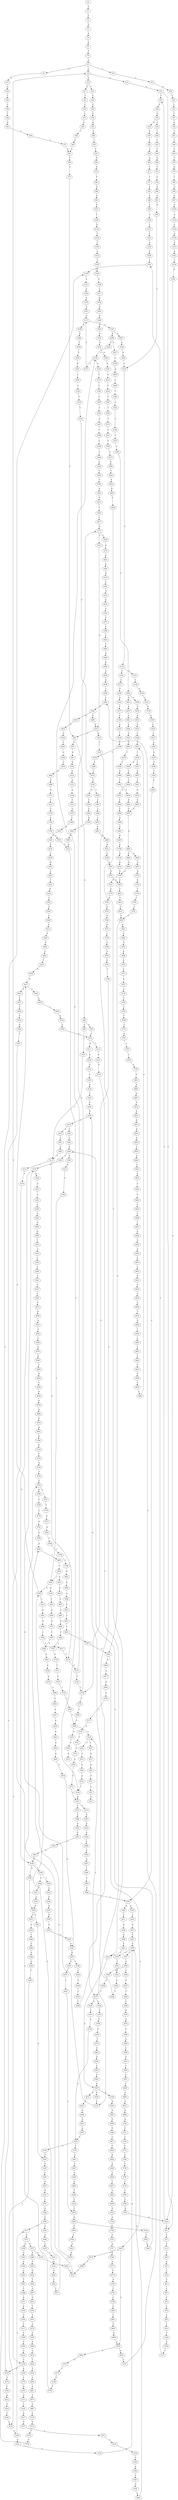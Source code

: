 strict digraph  {
	S0 -> S1 [ label = G ];
	S1 -> S2 [ label = C ];
	S2 -> S3 [ label = G ];
	S3 -> S4 [ label = A ];
	S4 -> S5 [ label = G ];
	S5 -> S6 [ label = T ];
	S6 -> S7 [ label = C ];
	S7 -> S8 [ label = C ];
	S7 -> S9 [ label = G ];
	S7 -> S10 [ label = T ];
	S8 -> S11 [ label = A ];
	S8 -> S12 [ label = C ];
	S9 -> S13 [ label = A ];
	S10 -> S14 [ label = C ];
	S11 -> S15 [ label = G ];
	S12 -> S16 [ label = T ];
	S12 -> S17 [ label = G ];
	S13 -> S18 [ label = A ];
	S14 -> S19 [ label = G ];
	S15 -> S20 [ label = T ];
	S15 -> S21 [ label = C ];
	S16 -> S22 [ label = C ];
	S17 -> S23 [ label = C ];
	S18 -> S24 [ label = C ];
	S19 -> S25 [ label = T ];
	S20 -> S26 [ label = A ];
	S21 -> S27 [ label = T ];
	S22 -> S28 [ label = C ];
	S23 -> S29 [ label = C ];
	S24 -> S30 [ label = C ];
	S25 -> S31 [ label = C ];
	S26 -> S32 [ label = G ];
	S27 -> S33 [ label = T ];
	S28 -> S34 [ label = G ];
	S29 -> S35 [ label = T ];
	S30 -> S36 [ label = T ];
	S31 -> S37 [ label = T ];
	S32 -> S38 [ label = G ];
	S32 -> S39 [ label = C ];
	S33 -> S40 [ label = C ];
	S34 -> S41 [ label = G ];
	S35 -> S42 [ label = G ];
	S36 -> S43 [ label = G ];
	S37 -> S44 [ label = G ];
	S38 -> S45 [ label = G ];
	S39 -> S46 [ label = T ];
	S40 -> S47 [ label = A ];
	S41 -> S48 [ label = T ];
	S42 -> S49 [ label = T ];
	S43 -> S50 [ label = T ];
	S44 -> S51 [ label = T ];
	S45 -> S52 [ label = T ];
	S46 -> S53 [ label = C ];
	S47 -> S54 [ label = C ];
	S48 -> S55 [ label = C ];
	S49 -> S56 [ label = C ];
	S50 -> S57 [ label = C ];
	S51 -> S58 [ label = T ];
	S52 -> S59 [ label = C ];
	S53 -> S60 [ label = C ];
	S54 -> S61 [ label = G ];
	S55 -> S62 [ label = T ];
	S56 -> S63 [ label = G ];
	S57 -> S63 [ label = G ];
	S58 -> S64 [ label = C ];
	S59 -> S65 [ label = A ];
	S60 -> S66 [ label = A ];
	S61 -> S67 [ label = C ];
	S62 -> S68 [ label = G ];
	S63 -> S69 [ label = C ];
	S64 -> S70 [ label = C ];
	S65 -> S71 [ label = C ];
	S66 -> S72 [ label = C ];
	S67 -> S73 [ label = C ];
	S68 -> S74 [ label = G ];
	S69 -> S75 [ label = G ];
	S70 -> S76 [ label = G ];
	S71 -> S77 [ label = T ];
	S72 -> S78 [ label = C ];
	S73 -> S79 [ label = C ];
	S74 -> S80 [ label = A ];
	S75 -> S81 [ label = C ];
	S76 -> S82 [ label = T ];
	S77 -> S83 [ label = C ];
	S78 -> S84 [ label = G ];
	S79 -> S85 [ label = T ];
	S80 -> S86 [ label = G ];
	S81 -> S87 [ label = G ];
	S81 -> S88 [ label = A ];
	S82 -> S89 [ label = G ];
	S83 -> S90 [ label = G ];
	S84 -> S91 [ label = G ];
	S85 -> S92 [ label = T ];
	S86 -> S93 [ label = G ];
	S87 -> S94 [ label = A ];
	S88 -> S95 [ label = G ];
	S88 -> S96 [ label = A ];
	S89 -> S97 [ label = G ];
	S90 -> S98 [ label = C ];
	S91 -> S99 [ label = A ];
	S92 -> S100 [ label = C ];
	S93 -> S101 [ label = G ];
	S94 -> S102 [ label = G ];
	S95 -> S103 [ label = C ];
	S96 -> S104 [ label = C ];
	S97 -> S105 [ label = C ];
	S98 -> S106 [ label = T ];
	S99 -> S107 [ label = C ];
	S100 -> S108 [ label = A ];
	S101 -> S109 [ label = T ];
	S102 -> S110 [ label = C ];
	S103 -> S111 [ label = G ];
	S103 -> S112 [ label = C ];
	S104 -> S113 [ label = C ];
	S105 -> S114 [ label = C ];
	S106 -> S115 [ label = T ];
	S107 -> S116 [ label = G ];
	S108 -> S117 [ label = T ];
	S109 -> S118 [ label = G ];
	S110 -> S119 [ label = A ];
	S111 -> S120 [ label = G ];
	S112 -> S121 [ label = G ];
	S113 -> S122 [ label = A ];
	S113 -> S123 [ label = C ];
	S114 -> S124 [ label = C ];
	S115 -> S125 [ label = C ];
	S116 -> S126 [ label = C ];
	S116 -> S127 [ label = T ];
	S117 -> S128 [ label = C ];
	S118 -> S129 [ label = T ];
	S119 -> S130 [ label = G ];
	S120 -> S131 [ label = G ];
	S121 -> S132 [ label = G ];
	S122 -> S133 [ label = G ];
	S123 -> S134 [ label = G ];
	S124 -> S135 [ label = G ];
	S125 -> S136 [ label = A ];
	S126 -> S137 [ label = C ];
	S127 -> S138 [ label = C ];
	S128 -> S139 [ label = C ];
	S129 -> S140 [ label = T ];
	S130 -> S141 [ label = T ];
	S131 -> S142 [ label = T ];
	S132 -> S143 [ label = T ];
	S133 -> S144 [ label = A ];
	S133 -> S145 [ label = T ];
	S134 -> S146 [ label = T ];
	S135 -> S147 [ label = T ];
	S136 -> S148 [ label = T ];
	S137 -> S149 [ label = C ];
	S138 -> S150 [ label = G ];
	S139 -> S151 [ label = A ];
	S140 -> S152 [ label = C ];
	S141 -> S153 [ label = G ];
	S142 -> S154 [ label = G ];
	S143 -> S155 [ label = G ];
	S144 -> S156 [ label = C ];
	S144 -> S157 [ label = A ];
	S145 -> S158 [ label = C ];
	S146 -> S159 [ label = C ];
	S146 -> S160 [ label = A ];
	S147 -> S161 [ label = C ];
	S148 -> S128 [ label = C ];
	S149 -> S162 [ label = A ];
	S150 -> S163 [ label = T ];
	S151 -> S164 [ label = G ];
	S152 -> S165 [ label = C ];
	S153 -> S166 [ label = C ];
	S154 -> S167 [ label = C ];
	S155 -> S168 [ label = A ];
	S155 -> S169 [ label = G ];
	S156 -> S170 [ label = T ];
	S157 -> S171 [ label = C ];
	S158 -> S172 [ label = T ];
	S158 -> S173 [ label = G ];
	S159 -> S174 [ label = T ];
	S160 -> S175 [ label = C ];
	S161 -> S176 [ label = C ];
	S162 -> S177 [ label = T ];
	S163 -> S178 [ label = G ];
	S164 -> S179 [ label = A ];
	S165 -> S180 [ label = A ];
	S166 -> S181 [ label = A ];
	S167 -> S182 [ label = C ];
	S168 -> S183 [ label = C ];
	S169 -> S184 [ label = T ];
	S169 -> S185 [ label = A ];
	S170 -> S186 [ label = C ];
	S171 -> S187 [ label = C ];
	S171 -> S188 [ label = A ];
	S172 -> S189 [ label = C ];
	S173 -> S190 [ label = T ];
	S173 -> S191 [ label = C ];
	S174 -> S192 [ label = C ];
	S175 -> S193 [ label = A ];
	S176 -> S194 [ label = A ];
	S177 -> S195 [ label = C ];
	S178 -> S196 [ label = A ];
	S179 -> S197 [ label = A ];
	S180 -> S198 [ label = G ];
	S181 -> S199 [ label = A ];
	S182 -> S200 [ label = G ];
	S183 -> S201 [ label = G ];
	S184 -> S202 [ label = G ];
	S184 -> S203 [ label = T ];
	S185 -> S204 [ label = A ];
	S186 -> S205 [ label = C ];
	S187 -> S206 [ label = A ];
	S187 -> S207 [ label = G ];
	S188 -> S208 [ label = G ];
	S189 -> S209 [ label = T ];
	S190 -> S210 [ label = A ];
	S191 -> S211 [ label = G ];
	S192 -> S212 [ label = G ];
	S193 -> S213 [ label = G ];
	S194 -> S214 [ label = G ];
	S195 -> S215 [ label = G ];
	S196 -> S216 [ label = C ];
	S197 -> S171 [ label = C ];
	S198 -> S217 [ label = C ];
	S199 -> S218 [ label = C ];
	S200 -> S219 [ label = C ];
	S201 -> S220 [ label = T ];
	S202 -> S221 [ label = G ];
	S203 -> S222 [ label = A ];
	S204 -> S223 [ label = C ];
	S204 -> S224 [ label = G ];
	S205 -> S225 [ label = C ];
	S206 -> S226 [ label = G ];
	S206 -> S227 [ label = C ];
	S207 -> S228 [ label = G ];
	S208 -> S229 [ label = C ];
	S209 -> S230 [ label = C ];
	S209 -> S231 [ label = G ];
	S210 -> S232 [ label = A ];
	S211 -> S233 [ label = G ];
	S211 -> S81 [ label = C ];
	S212 -> S234 [ label = G ];
	S213 -> S235 [ label = C ];
	S214 -> S21 [ label = C ];
	S214 -> S20 [ label = T ];
	S215 -> S236 [ label = T ];
	S216 -> S237 [ label = C ];
	S217 -> S238 [ label = A ];
	S218 -> S239 [ label = A ];
	S219 -> S240 [ label = C ];
	S219 -> S241 [ label = A ];
	S220 -> S242 [ label = G ];
	S221 -> S243 [ label = A ];
	S222 -> S244 [ label = G ];
	S223 -> S245 [ label = C ];
	S224 -> S246 [ label = A ];
	S225 -> S247 [ label = A ];
	S226 -> S144 [ label = A ];
	S227 -> S248 [ label = C ];
	S228 -> S249 [ label = A ];
	S229 -> S250 [ label = C ];
	S230 -> S251 [ label = T ];
	S230 -> S252 [ label = G ];
	S231 -> S253 [ label = T ];
	S232 -> S254 [ label = G ];
	S233 -> S255 [ label = C ];
	S234 -> S256 [ label = C ];
	S235 -> S257 [ label = A ];
	S236 -> S258 [ label = C ];
	S237 -> S259 [ label = G ];
	S238 -> S260 [ label = G ];
	S239 -> S261 [ label = G ];
	S240 -> S262 [ label = G ];
	S241 -> S263 [ label = A ];
	S242 -> S264 [ label = G ];
	S243 -> S204 [ label = A ];
	S244 -> S265 [ label = A ];
	S245 -> S266 [ label = T ];
	S246 -> S267 [ label = A ];
	S247 -> S268 [ label = T ];
	S248 -> S269 [ label = A ];
	S249 -> S107 [ label = C ];
	S250 -> S270 [ label = G ];
	S251 -> S271 [ label = G ];
	S252 -> S272 [ label = T ];
	S253 -> S273 [ label = A ];
	S254 -> S274 [ label = A ];
	S255 -> S275 [ label = T ];
	S256 -> S276 [ label = A ];
	S257 -> S277 [ label = G ];
	S258 -> S278 [ label = C ];
	S259 -> S279 [ label = G ];
	S260 -> S280 [ label = A ];
	S261 -> S281 [ label = C ];
	S262 -> S282 [ label = G ];
	S263 -> S283 [ label = C ];
	S264 -> S284 [ label = G ];
	S265 -> S285 [ label = A ];
	S266 -> S286 [ label = C ];
	S267 -> S287 [ label = C ];
	S268 -> S288 [ label = C ];
	S269 -> S289 [ label = C ];
	S270 -> S290 [ label = T ];
	S271 -> S291 [ label = A ];
	S272 -> S292 [ label = G ];
	S274 -> S293 [ label = C ];
	S275 -> S294 [ label = A ];
	S275 -> S295 [ label = G ];
	S276 -> S296 [ label = C ];
	S277 -> S297 [ label = G ];
	S278 -> S298 [ label = T ];
	S279 -> S299 [ label = T ];
	S280 -> S300 [ label = T ];
	S281 -> S301 [ label = T ];
	S282 -> S302 [ label = T ];
	S282 -> S303 [ label = A ];
	S283 -> S113 [ label = C ];
	S284 -> S304 [ label = T ];
	S285 -> S305 [ label = G ];
	S286 -> S306 [ label = G ];
	S287 -> S307 [ label = G ];
	S288 -> S308 [ label = T ];
	S289 -> S309 [ label = C ];
	S290 -> S310 [ label = C ];
	S291 -> S311 [ label = G ];
	S292 -> S312 [ label = G ];
	S293 -> S313 [ label = G ];
	S294 -> S314 [ label = T ];
	S295 -> S315 [ label = G ];
	S296 -> S316 [ label = G ];
	S296 -> S317 [ label = C ];
	S297 -> S318 [ label = T ];
	S298 -> S319 [ label = C ];
	S299 -> S320 [ label = C ];
	S300 -> S321 [ label = A ];
	S301 -> S322 [ label = A ];
	S302 -> S155 [ label = G ];
	S303 -> S323 [ label = A ];
	S304 -> S324 [ label = A ];
	S305 -> S325 [ label = G ];
	S306 -> S326 [ label = G ];
	S307 -> S327 [ label = G ];
	S308 -> S328 [ label = G ];
	S309 -> S329 [ label = C ];
	S310 -> S330 [ label = C ];
	S311 -> S331 [ label = T ];
	S312 -> S332 [ label = T ];
	S313 -> S333 [ label = G ];
	S314 -> S334 [ label = A ];
	S315 -> S335 [ label = A ];
	S316 -> S336 [ label = C ];
	S317 -> S337 [ label = G ];
	S318 -> S338 [ label = G ];
	S319 -> S339 [ label = T ];
	S320 -> S340 [ label = G ];
	S321 -> S341 [ label = A ];
	S322 -> S342 [ label = C ];
	S323 -> S343 [ label = C ];
	S324 -> S344 [ label = C ];
	S325 -> S345 [ label = G ];
	S326 -> S346 [ label = C ];
	S327 -> S347 [ label = C ];
	S328 -> S348 [ label = C ];
	S329 -> S349 [ label = C ];
	S330 -> S350 [ label = T ];
	S331 -> S351 [ label = A ];
	S332 -> S352 [ label = A ];
	S333 -> S353 [ label = C ];
	S334 -> S354 [ label = G ];
	S335 -> S355 [ label = A ];
	S336 -> S356 [ label = G ];
	S337 -> S357 [ label = A ];
	S337 -> S358 [ label = G ];
	S338 -> S359 [ label = C ];
	S339 -> S360 [ label = T ];
	S339 -> S361 [ label = G ];
	S340 -> S362 [ label = C ];
	S341 -> S363 [ label = A ];
	S342 -> S364 [ label = G ];
	S343 -> S365 [ label = T ];
	S344 -> S366 [ label = T ];
	S345 -> S367 [ label = G ];
	S346 -> S276 [ label = A ];
	S347 -> S368 [ label = A ];
	S348 -> S369 [ label = C ];
	S349 -> S370 [ label = T ];
	S350 -> S319 [ label = C ];
	S352 -> S371 [ label = T ];
	S352 -> S372 [ label = C ];
	S353 -> S373 [ label = T ];
	S354 -> S374 [ label = T ];
	S355 -> S375 [ label = T ];
	S355 -> S376 [ label = G ];
	S356 -> S377 [ label = C ];
	S356 -> S378 [ label = G ];
	S357 -> S379 [ label = G ];
	S357 -> S380 [ label = A ];
	S358 -> S381 [ label = G ];
	S359 -> S382 [ label = A ];
	S360 -> S383 [ label = C ];
	S361 -> S384 [ label = T ];
	S362 -> S385 [ label = A ];
	S362 -> S386 [ label = G ];
	S363 -> S387 [ label = A ];
	S364 -> S388 [ label = A ];
	S365 -> S389 [ label = G ];
	S365 -> S390 [ label = A ];
	S366 -> S391 [ label = A ];
	S367 -> S392 [ label = T ];
	S367 -> S393 [ label = G ];
	S368 -> S394 [ label = C ];
	S369 -> S395 [ label = A ];
	S370 -> S396 [ label = T ];
	S371 -> S397 [ label = G ];
	S372 -> S398 [ label = C ];
	S373 -> S399 [ label = C ];
	S374 -> S400 [ label = A ];
	S375 -> S401 [ label = G ];
	S376 -> S246 [ label = A ];
	S377 -> S402 [ label = G ];
	S378 -> S403 [ label = T ];
	S379 -> S404 [ label = T ];
	S380 -> S405 [ label = T ];
	S381 -> S406 [ label = A ];
	S382 -> S407 [ label = C ];
	S383 -> S408 [ label = T ];
	S384 -> S409 [ label = C ];
	S385 -> S410 [ label = C ];
	S386 -> S411 [ label = T ];
	S387 -> S412 [ label = A ];
	S388 -> S413 [ label = G ];
	S389 -> S414 [ label = C ];
	S389 -> S415 [ label = G ];
	S390 -> S416 [ label = C ];
	S391 -> S417 [ label = T ];
	S392 -> S418 [ label = C ];
	S393 -> S419 [ label = T ];
	S394 -> S317 [ label = C ];
	S394 -> S420 [ label = T ];
	S395 -> S421 [ label = G ];
	S396 -> S422 [ label = C ];
	S397 -> S423 [ label = A ];
	S398 -> S424 [ label = G ];
	S399 -> S425 [ label = T ];
	S400 -> S426 [ label = G ];
	S401 -> S427 [ label = G ];
	S402 -> S428 [ label = C ];
	S402 -> S429 [ label = G ];
	S403 -> S430 [ label = G ];
	S404 -> S431 [ label = C ];
	S405 -> S432 [ label = G ];
	S406 -> S433 [ label = A ];
	S407 -> S434 [ label = G ];
	S408 -> S435 [ label = C ];
	S409 -> S436 [ label = G ];
	S410 -> S437 [ label = G ];
	S411 -> S438 [ label = A ];
	S412 -> S439 [ label = C ];
	S413 -> S440 [ label = A ];
	S414 -> S441 [ label = A ];
	S415 -> S442 [ label = C ];
	S415 -> S443 [ label = A ];
	S416 -> S444 [ label = A ];
	S417 -> S445 [ label = T ];
	S418 -> S446 [ label = T ];
	S419 -> S447 [ label = C ];
	S420 -> S448 [ label = G ];
	S421 -> S449 [ label = T ];
	S422 -> S450 [ label = C ];
	S422 -> S451 [ label = G ];
	S423 -> S452 [ label = G ];
	S424 -> S453 [ label = G ];
	S425 -> S454 [ label = C ];
	S426 -> S455 [ label = C ];
	S427 -> S456 [ label = G ];
	S428 -> S457 [ label = G ];
	S429 -> S458 [ label = C ];
	S430 -> S459 [ label = C ];
	S431 -> S8 [ label = C ];
	S432 -> S460 [ label = T ];
	S433 -> S461 [ label = T ];
	S434 -> S462 [ label = C ];
	S435 -> S463 [ label = G ];
	S436 -> S464 [ label = T ];
	S437 -> S465 [ label = C ];
	S438 -> S466 [ label = G ];
	S439 -> S467 [ label = T ];
	S440 -> S468 [ label = A ];
	S441 -> S469 [ label = A ];
	S442 -> S470 [ label = G ];
	S443 -> S471 [ label = C ];
	S444 -> S472 [ label = A ];
	S445 -> S473 [ label = G ];
	S446 -> S474 [ label = C ];
	S447 -> S475 [ label = C ];
	S448 -> S476 [ label = G ];
	S449 -> S477 [ label = C ];
	S450 -> S478 [ label = T ];
	S451 -> S479 [ label = A ];
	S452 -> S480 [ label = C ];
	S453 -> S481 [ label = T ];
	S454 -> S482 [ label = G ];
	S455 -> S483 [ label = C ];
	S456 -> S484 [ label = G ];
	S457 -> S485 [ label = T ];
	S458 -> S275 [ label = T ];
	S459 -> S486 [ label = C ];
	S460 -> S487 [ label = A ];
	S461 -> S488 [ label = T ];
	S462 -> S356 [ label = G ];
	S463 -> S489 [ label = G ];
	S464 -> S490 [ label = G ];
	S465 -> S356 [ label = G ];
	S466 -> S491 [ label = C ];
	S467 -> S492 [ label = T ];
	S468 -> S493 [ label = C ];
	S469 -> S494 [ label = C ];
	S470 -> S495 [ label = C ];
	S471 -> S496 [ label = C ];
	S472 -> S497 [ label = C ];
	S473 -> S498 [ label = G ];
	S474 -> S499 [ label = T ];
	S475 -> S500 [ label = G ];
	S476 -> S501 [ label = G ];
	S477 -> S173 [ label = G ];
	S478 -> S502 [ label = G ];
	S479 -> S503 [ label = T ];
	S480 -> S504 [ label = G ];
	S481 -> S505 [ label = G ];
	S482 -> S506 [ label = A ];
	S483 -> S507 [ label = G ];
	S484 -> S508 [ label = T ];
	S485 -> S509 [ label = C ];
	S486 -> S200 [ label = G ];
	S487 -> S510 [ label = G ];
	S488 -> S511 [ label = G ];
	S489 -> S512 [ label = A ];
	S490 -> S513 [ label = G ];
	S491 -> S514 [ label = C ];
	S492 -> S515 [ label = T ];
	S493 -> S516 [ label = T ];
	S494 -> S517 [ label = C ];
	S495 -> S518 [ label = A ];
	S496 -> S519 [ label = C ];
	S497 -> S520 [ label = G ];
	S498 -> S521 [ label = A ];
	S499 -> S230 [ label = C ];
	S500 -> S522 [ label = C ];
	S500 -> S523 [ label = T ];
	S501 -> S524 [ label = A ];
	S502 -> S525 [ label = T ];
	S503 -> S526 [ label = C ];
	S504 -> S527 [ label = G ];
	S505 -> S169 [ label = G ];
	S506 -> S528 [ label = A ];
	S507 -> S529 [ label = A ];
	S507 -> S530 [ label = G ];
	S507 -> S531 [ label = C ];
	S508 -> S532 [ label = C ];
	S509 -> S533 [ label = G ];
	S510 -> S534 [ label = T ];
	S511 -> S535 [ label = A ];
	S512 -> S536 [ label = G ];
	S513 -> S332 [ label = T ];
	S514 -> S507 [ label = G ];
	S515 -> S537 [ label = G ];
	S516 -> S538 [ label = G ];
	S517 -> S122 [ label = A ];
	S518 -> S539 [ label = G ];
	S519 -> S540 [ label = G ];
	S520 -> S541 [ label = A ];
	S521 -> S542 [ label = A ];
	S522 -> S543 [ label = C ];
	S523 -> S544 [ label = C ];
	S524 -> S545 [ label = A ];
	S525 -> S546 [ label = C ];
	S526 -> S547 [ label = G ];
	S527 -> S548 [ label = T ];
	S528 -> S549 [ label = G ];
	S529 -> S550 [ label = A ];
	S530 -> S143 [ label = T ];
	S531 -> S551 [ label = T ];
	S532 -> S475 [ label = C ];
	S533 -> S552 [ label = A ];
	S534 -> S553 [ label = T ];
	S535 -> S554 [ label = A ];
	S536 -> S555 [ label = A ];
	S537 -> S556 [ label = C ];
	S538 -> S415 [ label = G ];
	S539 -> S103 [ label = C ];
	S540 -> S557 [ label = T ];
	S541 -> S558 [ label = A ];
	S542 -> S559 [ label = C ];
	S543 -> S560 [ label = G ];
	S544 -> S561 [ label = G ];
	S545 -> S562 [ label = C ];
	S546 -> S563 [ label = C ];
	S547 -> S564 [ label = T ];
	S548 -> S565 [ label = C ];
	S549 -> S566 [ label = T ];
	S550 -> S567 [ label = A ];
	S551 -> S568 [ label = G ];
	S552 -> S569 [ label = C ];
	S553 -> S570 [ label = T ];
	S554 -> S571 [ label = C ];
	S555 -> S572 [ label = G ];
	S556 -> S573 [ label = C ];
	S557 -> S159 [ label = C ];
	S558 -> S574 [ label = A ];
	S559 -> S575 [ label = G ];
	S560 -> S282 [ label = G ];
	S561 -> S576 [ label = G ];
	S562 -> S577 [ label = T ];
	S563 -> S578 [ label = T ];
	S564 -> S579 [ label = T ];
	S565 -> S580 [ label = G ];
	S566 -> S581 [ label = C ];
	S567 -> S582 [ label = C ];
	S568 -> S583 [ label = G ];
	S569 -> S584 [ label = G ];
	S570 -> S585 [ label = C ];
	S571 -> S586 [ label = C ];
	S572 -> S587 [ label = G ];
	S573 -> S588 [ label = G ];
	S574 -> S589 [ label = A ];
	S575 -> S590 [ label = G ];
	S576 -> S591 [ label = A ];
	S577 -> S389 [ label = G ];
	S578 -> S592 [ label = A ];
	S578 -> S593 [ label = T ];
	S579 -> S594 [ label = T ];
	S580 -> S362 [ label = C ];
	S581 -> S595 [ label = G ];
	S582 -> S596 [ label = C ];
	S583 -> S597 [ label = A ];
	S584 -> S598 [ label = C ];
	S585 -> S599 [ label = A ];
	S586 -> S600 [ label = C ];
	S587 -> S601 [ label = T ];
	S588 -> S602 [ label = T ];
	S589 -> S603 [ label = C ];
	S590 -> S604 [ label = T ];
	S591 -> S605 [ label = A ];
	S592 -> S606 [ label = C ];
	S593 -> S607 [ label = G ];
	S594 -> S608 [ label = G ];
	S595 -> S609 [ label = C ];
	S595 -> S610 [ label = A ];
	S596 -> S611 [ label = C ];
	S597 -> S355 [ label = A ];
	S598 -> S612 [ label = G ];
	S599 -> S613 [ label = C ];
	S600 -> S614 [ label = G ];
	S601 -> S615 [ label = C ];
	S602 -> S616 [ label = A ];
	S603 -> S617 [ label = A ];
	S604 -> S618 [ label = A ];
	S605 -> S619 [ label = C ];
	S606 -> S620 [ label = T ];
	S607 -> S621 [ label = T ];
	S608 -> S622 [ label = T ];
	S609 -> S211 [ label = G ];
	S610 -> S623 [ label = G ];
	S611 -> S624 [ label = C ];
	S612 -> S625 [ label = C ];
	S613 -> S626 [ label = T ];
	S614 -> S146 [ label = T ];
	S615 -> S627 [ label = C ];
	S616 -> S628 [ label = G ];
	S617 -> S629 [ label = G ];
	S618 -> S630 [ label = C ];
	S619 -> S631 [ label = A ];
	S619 -> S365 [ label = T ];
	S620 -> S632 [ label = A ];
	S621 -> S633 [ label = A ];
	S622 -> S634 [ label = A ];
	S623 -> S635 [ label = G ];
	S624 -> S636 [ label = G ];
	S625 -> S637 [ label = C ];
	S626 -> S638 [ label = C ];
	S627 -> S639 [ label = C ];
	S628 -> S640 [ label = C ];
	S629 -> S641 [ label = A ];
	S630 -> S642 [ label = G ];
	S631 -> S643 [ label = G ];
	S632 -> S644 [ label = C ];
	S633 -> S645 [ label = G ];
	S634 -> S646 [ label = G ];
	S635 -> S647 [ label = T ];
	S636 -> S648 [ label = A ];
	S637 -> S649 [ label = T ];
	S638 -> S650 [ label = C ];
	S639 -> S651 [ label = A ];
	S639 -> S652 [ label = G ];
	S640 -> S514 [ label = C ];
	S641 -> S653 [ label = A ];
	S642 -> S654 [ label = A ];
	S643 -> S655 [ label = G ];
	S644 -> S656 [ label = C ];
	S645 -> S657 [ label = G ];
	S646 -> S657 [ label = G ];
	S647 -> S658 [ label = A ];
	S648 -> S659 [ label = C ];
	S649 -> S660 [ label = C ];
	S650 -> S661 [ label = T ];
	S651 -> S662 [ label = G ];
	S652 -> S663 [ label = A ];
	S652 -> S664 [ label = G ];
	S653 -> S665 [ label = G ];
	S654 -> S666 [ label = A ];
	S655 -> S667 [ label = A ];
	S656 -> S668 [ label = A ];
	S657 -> S669 [ label = A ];
	S658 -> S670 [ label = T ];
	S659 -> S671 [ label = T ];
	S660 -> S672 [ label = G ];
	S661 -> S673 [ label = T ];
	S662 -> S674 [ label = A ];
	S663 -> S675 [ label = G ];
	S663 -> S676 [ label = A ];
	S664 -> S677 [ label = A ];
	S665 -> S678 [ label = G ];
	S666 -> S679 [ label = G ];
	S667 -> S680 [ label = A ];
	S668 -> S681 [ label = G ];
	S669 -> S682 [ label = G ];
	S669 -> S683 [ label = A ];
	S670 -> S684 [ label = A ];
	S671 -> S685 [ label = A ];
	S672 -> S686 [ label = G ];
	S673 -> S687 [ label = T ];
	S674 -> S688 [ label = G ];
	S675 -> S689 [ label = T ];
	S676 -> S690 [ label = A ];
	S676 -> S691 [ label = G ];
	S677 -> S692 [ label = G ];
	S678 -> S345 [ label = G ];
	S679 -> S693 [ label = A ];
	S680 -> S694 [ label = T ];
	S681 -> S695 [ label = G ];
	S682 -> S696 [ label = A ];
	S683 -> S697 [ label = A ];
	S684 -> S698 [ label = A ];
	S685 -> S699 [ label = G ];
	S686 -> S700 [ label = G ];
	S687 -> S701 [ label = C ];
	S688 -> S702 [ label = C ];
	S689 -> S431 [ label = C ];
	S690 -> S703 [ label = G ];
	S691 -> S704 [ label = T ];
	S692 -> S705 [ label = G ];
	S693 -> S706 [ label = A ];
	S694 -> S707 [ label = A ];
	S695 -> S708 [ label = A ];
	S696 -> S709 [ label = G ];
	S697 -> S710 [ label = G ];
	S698 -> S711 [ label = G ];
	S699 -> S712 [ label = A ];
	S700 -> S713 [ label = C ];
	S701 -> S714 [ label = A ];
	S702 -> S715 [ label = C ];
	S703 -> S716 [ label = T ];
	S704 -> S581 [ label = C ];
	S705 -> S717 [ label = C ];
	S706 -> S718 [ label = G ];
	S707 -> S719 [ label = G ];
	S708 -> S720 [ label = G ];
	S709 -> S721 [ label = T ];
	S709 -> S587 [ label = G ];
	S710 -> S722 [ label = G ];
	S711 -> S723 [ label = T ];
	S712 -> S724 [ label = A ];
	S713 -> S725 [ label = T ];
	S714 -> S726 [ label = T ];
	S715 -> S727 [ label = A ];
	S716 -> S728 [ label = G ];
	S717 -> S729 [ label = G ];
	S718 -> S730 [ label = T ];
	S719 -> S731 [ label = T ];
	S720 -> S732 [ label = A ];
	S721 -> S733 [ label = C ];
	S722 -> S734 [ label = T ];
	S723 -> S735 [ label = C ];
	S724 -> S736 [ label = T ];
	S725 -> S737 [ label = C ];
	S726 -> S738 [ label = C ];
	S727 -> S739 [ label = C ];
	S728 -> S740 [ label = T ];
	S729 -> S741 [ label = T ];
	S730 -> S742 [ label = G ];
	S731 -> S743 [ label = C ];
	S732 -> S709 [ label = G ];
	S733 -> S744 [ label = A ];
	S734 -> S745 [ label = C ];
	S735 -> S746 [ label = G ];
	S736 -> S747 [ label = C ];
	S737 -> S748 [ label = A ];
	S738 -> S139 [ label = C ];
	S739 -> S749 [ label = G ];
	S740 -> S750 [ label = C ];
	S741 -> S751 [ label = G ];
	S742 -> S752 [ label = T ];
	S743 -> S753 [ label = T ];
	S744 -> S754 [ label = G ];
	S745 -> S755 [ label = C ];
	S746 -> S756 [ label = T ];
	S747 -> S757 [ label = G ];
	S748 -> S758 [ label = C ];
	S749 -> S759 [ label = G ];
	S750 -> S760 [ label = G ];
	S750 -> S761 [ label = C ];
	S751 -> S762 [ label = G ];
	S752 -> S750 [ label = C ];
	S753 -> S763 [ label = C ];
	S754 -> S764 [ label = G ];
	S755 -> S639 [ label = C ];
	S756 -> S765 [ label = G ];
	S757 -> S766 [ label = G ];
	S758 -> S767 [ label = G ];
	S759 -> S768 [ label = T ];
	S760 -> S769 [ label = T ];
	S761 -> S770 [ label = T ];
	S762 -> S771 [ label = T ];
	S763 -> S209 [ label = T ];
	S764 -> S772 [ label = A ];
	S765 -> S513 [ label = G ];
	S766 -> S773 [ label = G ];
	S767 -> S774 [ label = T ];
	S768 -> S775 [ label = T ];
	S769 -> S776 [ label = C ];
	S770 -> S777 [ label = G ];
	S771 -> S352 [ label = A ];
	S772 -> S778 [ label = C ];
	S773 -> S779 [ label = T ];
	S774 -> S780 [ label = C ];
	S775 -> S781 [ label = A ];
	S776 -> S782 [ label = G ];
	S777 -> S783 [ label = G ];
	S778 -> S784 [ label = C ];
	S779 -> S785 [ label = A ];
	S780 -> S786 [ label = C ];
	S781 -> S787 [ label = C ];
	S782 -> S788 [ label = G ];
	S783 -> S789 [ label = C ];
	S784 -> S790 [ label = A ];
	S785 -> S791 [ label = T ];
	S786 -> S792 [ label = A ];
	S787 -> S793 [ label = T ];
	S788 -> S591 [ label = A ];
	S789 -> S794 [ label = C ];
	S790 -> S795 [ label = G ];
	S791 -> S796 [ label = C ];
	S792 -> S214 [ label = G ];
	S793 -> S797 [ label = G ];
	S794 -> S798 [ label = T ];
	S795 -> S799 [ label = T ];
	S796 -> S800 [ label = C ];
	S797 -> S801 [ label = C ];
	S798 -> S802 [ label = G ];
	S799 -> S158 [ label = C ];
	S800 -> S803 [ label = C ];
	S801 -> S804 [ label = A ];
	S802 -> S805 [ label = G ];
	S803 -> S806 [ label = G ];
	S804 -> S807 [ label = G ];
	S805 -> S808 [ label = G ];
	S806 -> S809 [ label = A ];
	S807 -> S810 [ label = A ];
	S808 -> S811 [ label = T ];
	S809 -> S676 [ label = A ];
	S810 -> S812 [ label = C ];
	S811 -> S813 [ label = C ];
	S812 -> S814 [ label = G ];
	S813 -> S815 [ label = C ];
	S814 -> S816 [ label = G ];
	S815 -> S817 [ label = C ];
	S816 -> S818 [ label = A ];
	S817 -> S652 [ label = G ];
	S818 -> S819 [ label = C ];
	S819 -> S820 [ label = A ];
	S820 -> S821 [ label = C ];
	S821 -> S822 [ label = A ];
	S822 -> S823 [ label = C ];
	S823 -> S824 [ label = C ];
	S824 -> S825 [ label = T ];
	S825 -> S826 [ label = C ];
	S826 -> S827 [ label = T ];
	S827 -> S828 [ label = A ];
	S828 -> S829 [ label = G ];
	S829 -> S830 [ label = A ];
	S830 -> S831 [ label = A ];
	S831 -> S832 [ label = C ];
	S832 -> S833 [ label = G ];
	S833 -> S834 [ label = A ];
	S834 -> S835 [ label = G ];
	S835 -> S836 [ label = G ];
	S836 -> S837 [ label = T ];
	S837 -> S838 [ label = G ];
	S838 -> S839 [ label = T ];
	S839 -> S840 [ label = C ];
	S840 -> S841 [ label = C ];
	S841 -> S842 [ label = C ];
	S842 -> S843 [ label = T ];
	S843 -> S844 [ label = G ];
	S844 -> S845 [ label = T ];
	S845 -> S846 [ label = C ];
	S846 -> S563 [ label = C ];
}

